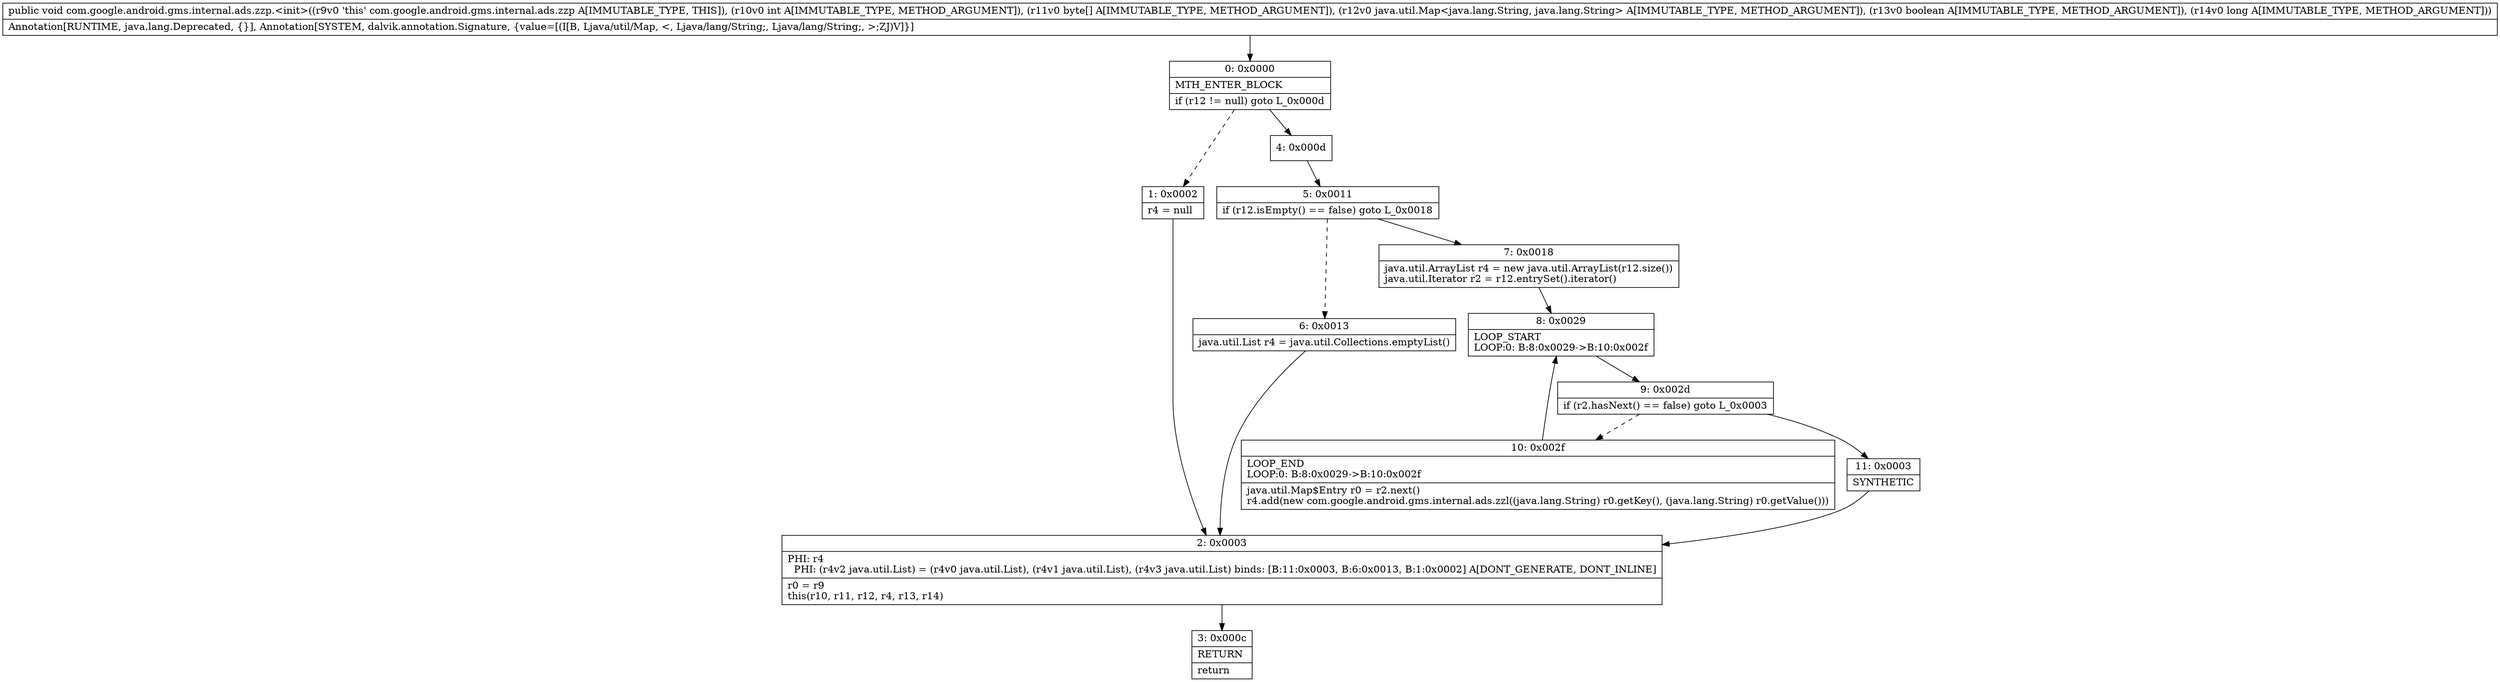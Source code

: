 digraph "CFG forcom.google.android.gms.internal.ads.zzp.\<init\>(I[BLjava\/util\/Map;ZJ)V" {
Node_0 [shape=record,label="{0\:\ 0x0000|MTH_ENTER_BLOCK\l|if (r12 != null) goto L_0x000d\l}"];
Node_1 [shape=record,label="{1\:\ 0x0002|r4 = null\l}"];
Node_2 [shape=record,label="{2\:\ 0x0003|PHI: r4 \l  PHI: (r4v2 java.util.List) = (r4v0 java.util.List), (r4v1 java.util.List), (r4v3 java.util.List) binds: [B:11:0x0003, B:6:0x0013, B:1:0x0002] A[DONT_GENERATE, DONT_INLINE]\l|r0 = r9\lthis(r10, r11, r12, r4, r13, r14)\l}"];
Node_3 [shape=record,label="{3\:\ 0x000c|RETURN\l|return\l}"];
Node_4 [shape=record,label="{4\:\ 0x000d}"];
Node_5 [shape=record,label="{5\:\ 0x0011|if (r12.isEmpty() == false) goto L_0x0018\l}"];
Node_6 [shape=record,label="{6\:\ 0x0013|java.util.List r4 = java.util.Collections.emptyList()\l}"];
Node_7 [shape=record,label="{7\:\ 0x0018|java.util.ArrayList r4 = new java.util.ArrayList(r12.size())\ljava.util.Iterator r2 = r12.entrySet().iterator()\l}"];
Node_8 [shape=record,label="{8\:\ 0x0029|LOOP_START\lLOOP:0: B:8:0x0029\-\>B:10:0x002f\l}"];
Node_9 [shape=record,label="{9\:\ 0x002d|if (r2.hasNext() == false) goto L_0x0003\l}"];
Node_10 [shape=record,label="{10\:\ 0x002f|LOOP_END\lLOOP:0: B:8:0x0029\-\>B:10:0x002f\l|java.util.Map$Entry r0 = r2.next()\lr4.add(new com.google.android.gms.internal.ads.zzl((java.lang.String) r0.getKey(), (java.lang.String) r0.getValue()))\l}"];
Node_11 [shape=record,label="{11\:\ 0x0003|SYNTHETIC\l}"];
MethodNode[shape=record,label="{public void com.google.android.gms.internal.ads.zzp.\<init\>((r9v0 'this' com.google.android.gms.internal.ads.zzp A[IMMUTABLE_TYPE, THIS]), (r10v0 int A[IMMUTABLE_TYPE, METHOD_ARGUMENT]), (r11v0 byte[] A[IMMUTABLE_TYPE, METHOD_ARGUMENT]), (r12v0 java.util.Map\<java.lang.String, java.lang.String\> A[IMMUTABLE_TYPE, METHOD_ARGUMENT]), (r13v0 boolean A[IMMUTABLE_TYPE, METHOD_ARGUMENT]), (r14v0 long A[IMMUTABLE_TYPE, METHOD_ARGUMENT]))  | Annotation[RUNTIME, java.lang.Deprecated, \{\}], Annotation[SYSTEM, dalvik.annotation.Signature, \{value=[(I[B, Ljava\/util\/Map, \<, Ljava\/lang\/String;, Ljava\/lang\/String;, \>;ZJ)V]\}]\l}"];
MethodNode -> Node_0;
Node_0 -> Node_1[style=dashed];
Node_0 -> Node_4;
Node_1 -> Node_2;
Node_2 -> Node_3;
Node_4 -> Node_5;
Node_5 -> Node_6[style=dashed];
Node_5 -> Node_7;
Node_6 -> Node_2;
Node_7 -> Node_8;
Node_8 -> Node_9;
Node_9 -> Node_10[style=dashed];
Node_9 -> Node_11;
Node_10 -> Node_8;
Node_11 -> Node_2;
}

